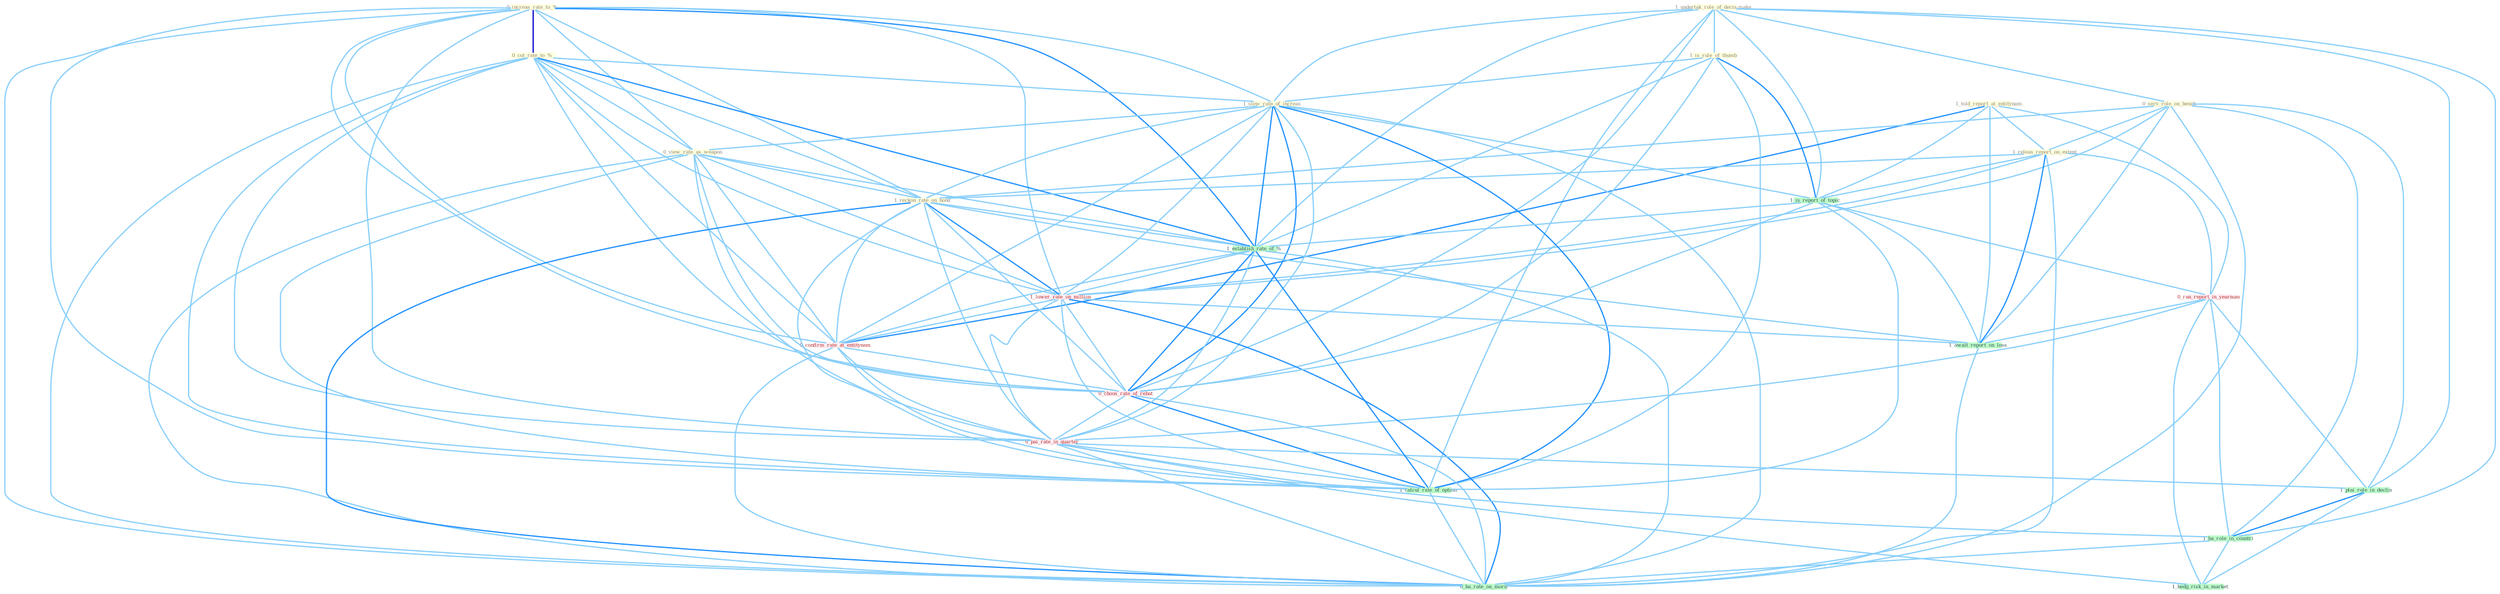 Graph G{ 
    node
    [shape=polygon,style=filled,width=.5,height=.06,color="#BDFCC9",fixedsize=true,fontsize=4,
    fontcolor="#2f4f4f"];
    {node
    [color="#ffffe0", fontcolor="#8b7d6b"] "1_undertak_role_of_decis-make " "1_told_report_at_entitynam " "0_serv_role_on_bench " "0_increas_rate_to_% " "0_cut_rate_to_% " "1_is_rule_of_thumb " "1_releas_report_on_extent " "1_slow_rate_of_increas " "0_view_rate_as_weapon " "1_reckon_rate_on_bond "}
{node [color="#fff0f5", fontcolor="#b22222"] "0_ran_report_in_yearnum " "1_lower_rate_on_million " "0_confirm_rate_at_entitynam " "0_choos_rate_of_rebat " "0_pai_rate_in_quarter "}
edge [color="#B0E2FF"];

	"1_undertak_role_of_decis-make " -- "0_serv_role_on_bench " [w="1", color="#87cefa" ];
	"1_undertak_role_of_decis-make " -- "1_is_rule_of_thumb " [w="1", color="#87cefa" ];
	"1_undertak_role_of_decis-make " -- "1_slow_rate_of_increas " [w="1", color="#87cefa" ];
	"1_undertak_role_of_decis-make " -- "1_is_report_of_topic " [w="1", color="#87cefa" ];
	"1_undertak_role_of_decis-make " -- "1_establish_rate_of_% " [w="1", color="#87cefa" ];
	"1_undertak_role_of_decis-make " -- "0_choos_rate_of_rebat " [w="1", color="#87cefa" ];
	"1_undertak_role_of_decis-make " -- "1_calcul_rate_of_option " [w="1", color="#87cefa" ];
	"1_undertak_role_of_decis-make " -- "1_plai_role_in_declin " [w="1", color="#87cefa" ];
	"1_undertak_role_of_decis-make " -- "1_ha_role_in_countri " [w="1", color="#87cefa" ];
	"1_told_report_at_entitynam " -- "1_releas_report_on_extent " [w="1", color="#87cefa" ];
	"1_told_report_at_entitynam " -- "1_is_report_of_topic " [w="1", color="#87cefa" ];
	"1_told_report_at_entitynam " -- "0_ran_report_in_yearnum " [w="1", color="#87cefa" ];
	"1_told_report_at_entitynam " -- "1_await_report_on_loss " [w="1", color="#87cefa" ];
	"1_told_report_at_entitynam " -- "0_confirm_rate_at_entitynam " [w="2", color="#1e90ff" , len=0.8];
	"0_serv_role_on_bench " -- "1_releas_report_on_extent " [w="1", color="#87cefa" ];
	"0_serv_role_on_bench " -- "1_reckon_rate_on_bond " [w="1", color="#87cefa" ];
	"0_serv_role_on_bench " -- "1_lower_rate_on_million " [w="1", color="#87cefa" ];
	"0_serv_role_on_bench " -- "1_await_report_on_loss " [w="1", color="#87cefa" ];
	"0_serv_role_on_bench " -- "1_plai_role_in_declin " [w="1", color="#87cefa" ];
	"0_serv_role_on_bench " -- "1_ha_role_in_countri " [w="1", color="#87cefa" ];
	"0_serv_role_on_bench " -- "0_ha_rate_on_morn " [w="1", color="#87cefa" ];
	"0_increas_rate_to_% " -- "0_cut_rate_to_% " [w="3", color="#0000cd" , len=0.6];
	"0_increas_rate_to_% " -- "1_slow_rate_of_increas " [w="1", color="#87cefa" ];
	"0_increas_rate_to_% " -- "0_view_rate_as_weapon " [w="1", color="#87cefa" ];
	"0_increas_rate_to_% " -- "1_reckon_rate_on_bond " [w="1", color="#87cefa" ];
	"0_increas_rate_to_% " -- "1_establish_rate_of_% " [w="2", color="#1e90ff" , len=0.8];
	"0_increas_rate_to_% " -- "1_lower_rate_on_million " [w="1", color="#87cefa" ];
	"0_increas_rate_to_% " -- "0_confirm_rate_at_entitynam " [w="1", color="#87cefa" ];
	"0_increas_rate_to_% " -- "0_choos_rate_of_rebat " [w="1", color="#87cefa" ];
	"0_increas_rate_to_% " -- "0_pai_rate_in_quarter " [w="1", color="#87cefa" ];
	"0_increas_rate_to_% " -- "1_calcul_rate_of_option " [w="1", color="#87cefa" ];
	"0_increas_rate_to_% " -- "0_ha_rate_on_morn " [w="1", color="#87cefa" ];
	"0_cut_rate_to_% " -- "1_slow_rate_of_increas " [w="1", color="#87cefa" ];
	"0_cut_rate_to_% " -- "0_view_rate_as_weapon " [w="1", color="#87cefa" ];
	"0_cut_rate_to_% " -- "1_reckon_rate_on_bond " [w="1", color="#87cefa" ];
	"0_cut_rate_to_% " -- "1_establish_rate_of_% " [w="2", color="#1e90ff" , len=0.8];
	"0_cut_rate_to_% " -- "1_lower_rate_on_million " [w="1", color="#87cefa" ];
	"0_cut_rate_to_% " -- "0_confirm_rate_at_entitynam " [w="1", color="#87cefa" ];
	"0_cut_rate_to_% " -- "0_choos_rate_of_rebat " [w="1", color="#87cefa" ];
	"0_cut_rate_to_% " -- "0_pai_rate_in_quarter " [w="1", color="#87cefa" ];
	"0_cut_rate_to_% " -- "1_calcul_rate_of_option " [w="1", color="#87cefa" ];
	"0_cut_rate_to_% " -- "0_ha_rate_on_morn " [w="1", color="#87cefa" ];
	"1_is_rule_of_thumb " -- "1_slow_rate_of_increas " [w="1", color="#87cefa" ];
	"1_is_rule_of_thumb " -- "1_is_report_of_topic " [w="2", color="#1e90ff" , len=0.8];
	"1_is_rule_of_thumb " -- "1_establish_rate_of_% " [w="1", color="#87cefa" ];
	"1_is_rule_of_thumb " -- "0_choos_rate_of_rebat " [w="1", color="#87cefa" ];
	"1_is_rule_of_thumb " -- "1_calcul_rate_of_option " [w="1", color="#87cefa" ];
	"1_releas_report_on_extent " -- "1_reckon_rate_on_bond " [w="1", color="#87cefa" ];
	"1_releas_report_on_extent " -- "1_is_report_of_topic " [w="1", color="#87cefa" ];
	"1_releas_report_on_extent " -- "0_ran_report_in_yearnum " [w="1", color="#87cefa" ];
	"1_releas_report_on_extent " -- "1_lower_rate_on_million " [w="1", color="#87cefa" ];
	"1_releas_report_on_extent " -- "1_await_report_on_loss " [w="2", color="#1e90ff" , len=0.8];
	"1_releas_report_on_extent " -- "0_ha_rate_on_morn " [w="1", color="#87cefa" ];
	"1_slow_rate_of_increas " -- "0_view_rate_as_weapon " [w="1", color="#87cefa" ];
	"1_slow_rate_of_increas " -- "1_reckon_rate_on_bond " [w="1", color="#87cefa" ];
	"1_slow_rate_of_increas " -- "1_is_report_of_topic " [w="1", color="#87cefa" ];
	"1_slow_rate_of_increas " -- "1_establish_rate_of_% " [w="2", color="#1e90ff" , len=0.8];
	"1_slow_rate_of_increas " -- "1_lower_rate_on_million " [w="1", color="#87cefa" ];
	"1_slow_rate_of_increas " -- "0_confirm_rate_at_entitynam " [w="1", color="#87cefa" ];
	"1_slow_rate_of_increas " -- "0_choos_rate_of_rebat " [w="2", color="#1e90ff" , len=0.8];
	"1_slow_rate_of_increas " -- "0_pai_rate_in_quarter " [w="1", color="#87cefa" ];
	"1_slow_rate_of_increas " -- "1_calcul_rate_of_option " [w="2", color="#1e90ff" , len=0.8];
	"1_slow_rate_of_increas " -- "0_ha_rate_on_morn " [w="1", color="#87cefa" ];
	"0_view_rate_as_weapon " -- "1_reckon_rate_on_bond " [w="1", color="#87cefa" ];
	"0_view_rate_as_weapon " -- "1_establish_rate_of_% " [w="1", color="#87cefa" ];
	"0_view_rate_as_weapon " -- "1_lower_rate_on_million " [w="1", color="#87cefa" ];
	"0_view_rate_as_weapon " -- "0_confirm_rate_at_entitynam " [w="1", color="#87cefa" ];
	"0_view_rate_as_weapon " -- "0_choos_rate_of_rebat " [w="1", color="#87cefa" ];
	"0_view_rate_as_weapon " -- "0_pai_rate_in_quarter " [w="1", color="#87cefa" ];
	"0_view_rate_as_weapon " -- "1_calcul_rate_of_option " [w="1", color="#87cefa" ];
	"0_view_rate_as_weapon " -- "0_ha_rate_on_morn " [w="1", color="#87cefa" ];
	"1_reckon_rate_on_bond " -- "1_establish_rate_of_% " [w="1", color="#87cefa" ];
	"1_reckon_rate_on_bond " -- "1_lower_rate_on_million " [w="2", color="#1e90ff" , len=0.8];
	"1_reckon_rate_on_bond " -- "1_await_report_on_loss " [w="1", color="#87cefa" ];
	"1_reckon_rate_on_bond " -- "0_confirm_rate_at_entitynam " [w="1", color="#87cefa" ];
	"1_reckon_rate_on_bond " -- "0_choos_rate_of_rebat " [w="1", color="#87cefa" ];
	"1_reckon_rate_on_bond " -- "0_pai_rate_in_quarter " [w="1", color="#87cefa" ];
	"1_reckon_rate_on_bond " -- "1_calcul_rate_of_option " [w="1", color="#87cefa" ];
	"1_reckon_rate_on_bond " -- "0_ha_rate_on_morn " [w="2", color="#1e90ff" , len=0.8];
	"1_is_report_of_topic " -- "0_ran_report_in_yearnum " [w="1", color="#87cefa" ];
	"1_is_report_of_topic " -- "1_establish_rate_of_% " [w="1", color="#87cefa" ];
	"1_is_report_of_topic " -- "1_await_report_on_loss " [w="1", color="#87cefa" ];
	"1_is_report_of_topic " -- "0_choos_rate_of_rebat " [w="1", color="#87cefa" ];
	"1_is_report_of_topic " -- "1_calcul_rate_of_option " [w="1", color="#87cefa" ];
	"0_ran_report_in_yearnum " -- "1_await_report_on_loss " [w="1", color="#87cefa" ];
	"0_ran_report_in_yearnum " -- "0_pai_rate_in_quarter " [w="1", color="#87cefa" ];
	"0_ran_report_in_yearnum " -- "1_plai_role_in_declin " [w="1", color="#87cefa" ];
	"0_ran_report_in_yearnum " -- "1_ha_role_in_countri " [w="1", color="#87cefa" ];
	"0_ran_report_in_yearnum " -- "1_hedg_risk_in_market " [w="1", color="#87cefa" ];
	"1_establish_rate_of_% " -- "1_lower_rate_on_million " [w="1", color="#87cefa" ];
	"1_establish_rate_of_% " -- "0_confirm_rate_at_entitynam " [w="1", color="#87cefa" ];
	"1_establish_rate_of_% " -- "0_choos_rate_of_rebat " [w="2", color="#1e90ff" , len=0.8];
	"1_establish_rate_of_% " -- "0_pai_rate_in_quarter " [w="1", color="#87cefa" ];
	"1_establish_rate_of_% " -- "1_calcul_rate_of_option " [w="2", color="#1e90ff" , len=0.8];
	"1_establish_rate_of_% " -- "0_ha_rate_on_morn " [w="1", color="#87cefa" ];
	"1_lower_rate_on_million " -- "1_await_report_on_loss " [w="1", color="#87cefa" ];
	"1_lower_rate_on_million " -- "0_confirm_rate_at_entitynam " [w="1", color="#87cefa" ];
	"1_lower_rate_on_million " -- "0_choos_rate_of_rebat " [w="1", color="#87cefa" ];
	"1_lower_rate_on_million " -- "0_pai_rate_in_quarter " [w="1", color="#87cefa" ];
	"1_lower_rate_on_million " -- "1_calcul_rate_of_option " [w="1", color="#87cefa" ];
	"1_lower_rate_on_million " -- "0_ha_rate_on_morn " [w="2", color="#1e90ff" , len=0.8];
	"1_await_report_on_loss " -- "0_ha_rate_on_morn " [w="1", color="#87cefa" ];
	"0_confirm_rate_at_entitynam " -- "0_choos_rate_of_rebat " [w="1", color="#87cefa" ];
	"0_confirm_rate_at_entitynam " -- "0_pai_rate_in_quarter " [w="1", color="#87cefa" ];
	"0_confirm_rate_at_entitynam " -- "1_calcul_rate_of_option " [w="1", color="#87cefa" ];
	"0_confirm_rate_at_entitynam " -- "0_ha_rate_on_morn " [w="1", color="#87cefa" ];
	"0_choos_rate_of_rebat " -- "0_pai_rate_in_quarter " [w="1", color="#87cefa" ];
	"0_choos_rate_of_rebat " -- "1_calcul_rate_of_option " [w="2", color="#1e90ff" , len=0.8];
	"0_choos_rate_of_rebat " -- "0_ha_rate_on_morn " [w="1", color="#87cefa" ];
	"0_pai_rate_in_quarter " -- "1_calcul_rate_of_option " [w="1", color="#87cefa" ];
	"0_pai_rate_in_quarter " -- "1_plai_role_in_declin " [w="1", color="#87cefa" ];
	"0_pai_rate_in_quarter " -- "1_ha_role_in_countri " [w="1", color="#87cefa" ];
	"0_pai_rate_in_quarter " -- "1_hedg_risk_in_market " [w="1", color="#87cefa" ];
	"0_pai_rate_in_quarter " -- "0_ha_rate_on_morn " [w="1", color="#87cefa" ];
	"1_calcul_rate_of_option " -- "0_ha_rate_on_morn " [w="1", color="#87cefa" ];
	"1_plai_role_in_declin " -- "1_ha_role_in_countri " [w="2", color="#1e90ff" , len=0.8];
	"1_plai_role_in_declin " -- "1_hedg_risk_in_market " [w="1", color="#87cefa" ];
	"1_ha_role_in_countri " -- "1_hedg_risk_in_market " [w="1", color="#87cefa" ];
	"1_ha_role_in_countri " -- "0_ha_rate_on_morn " [w="1", color="#87cefa" ];
}